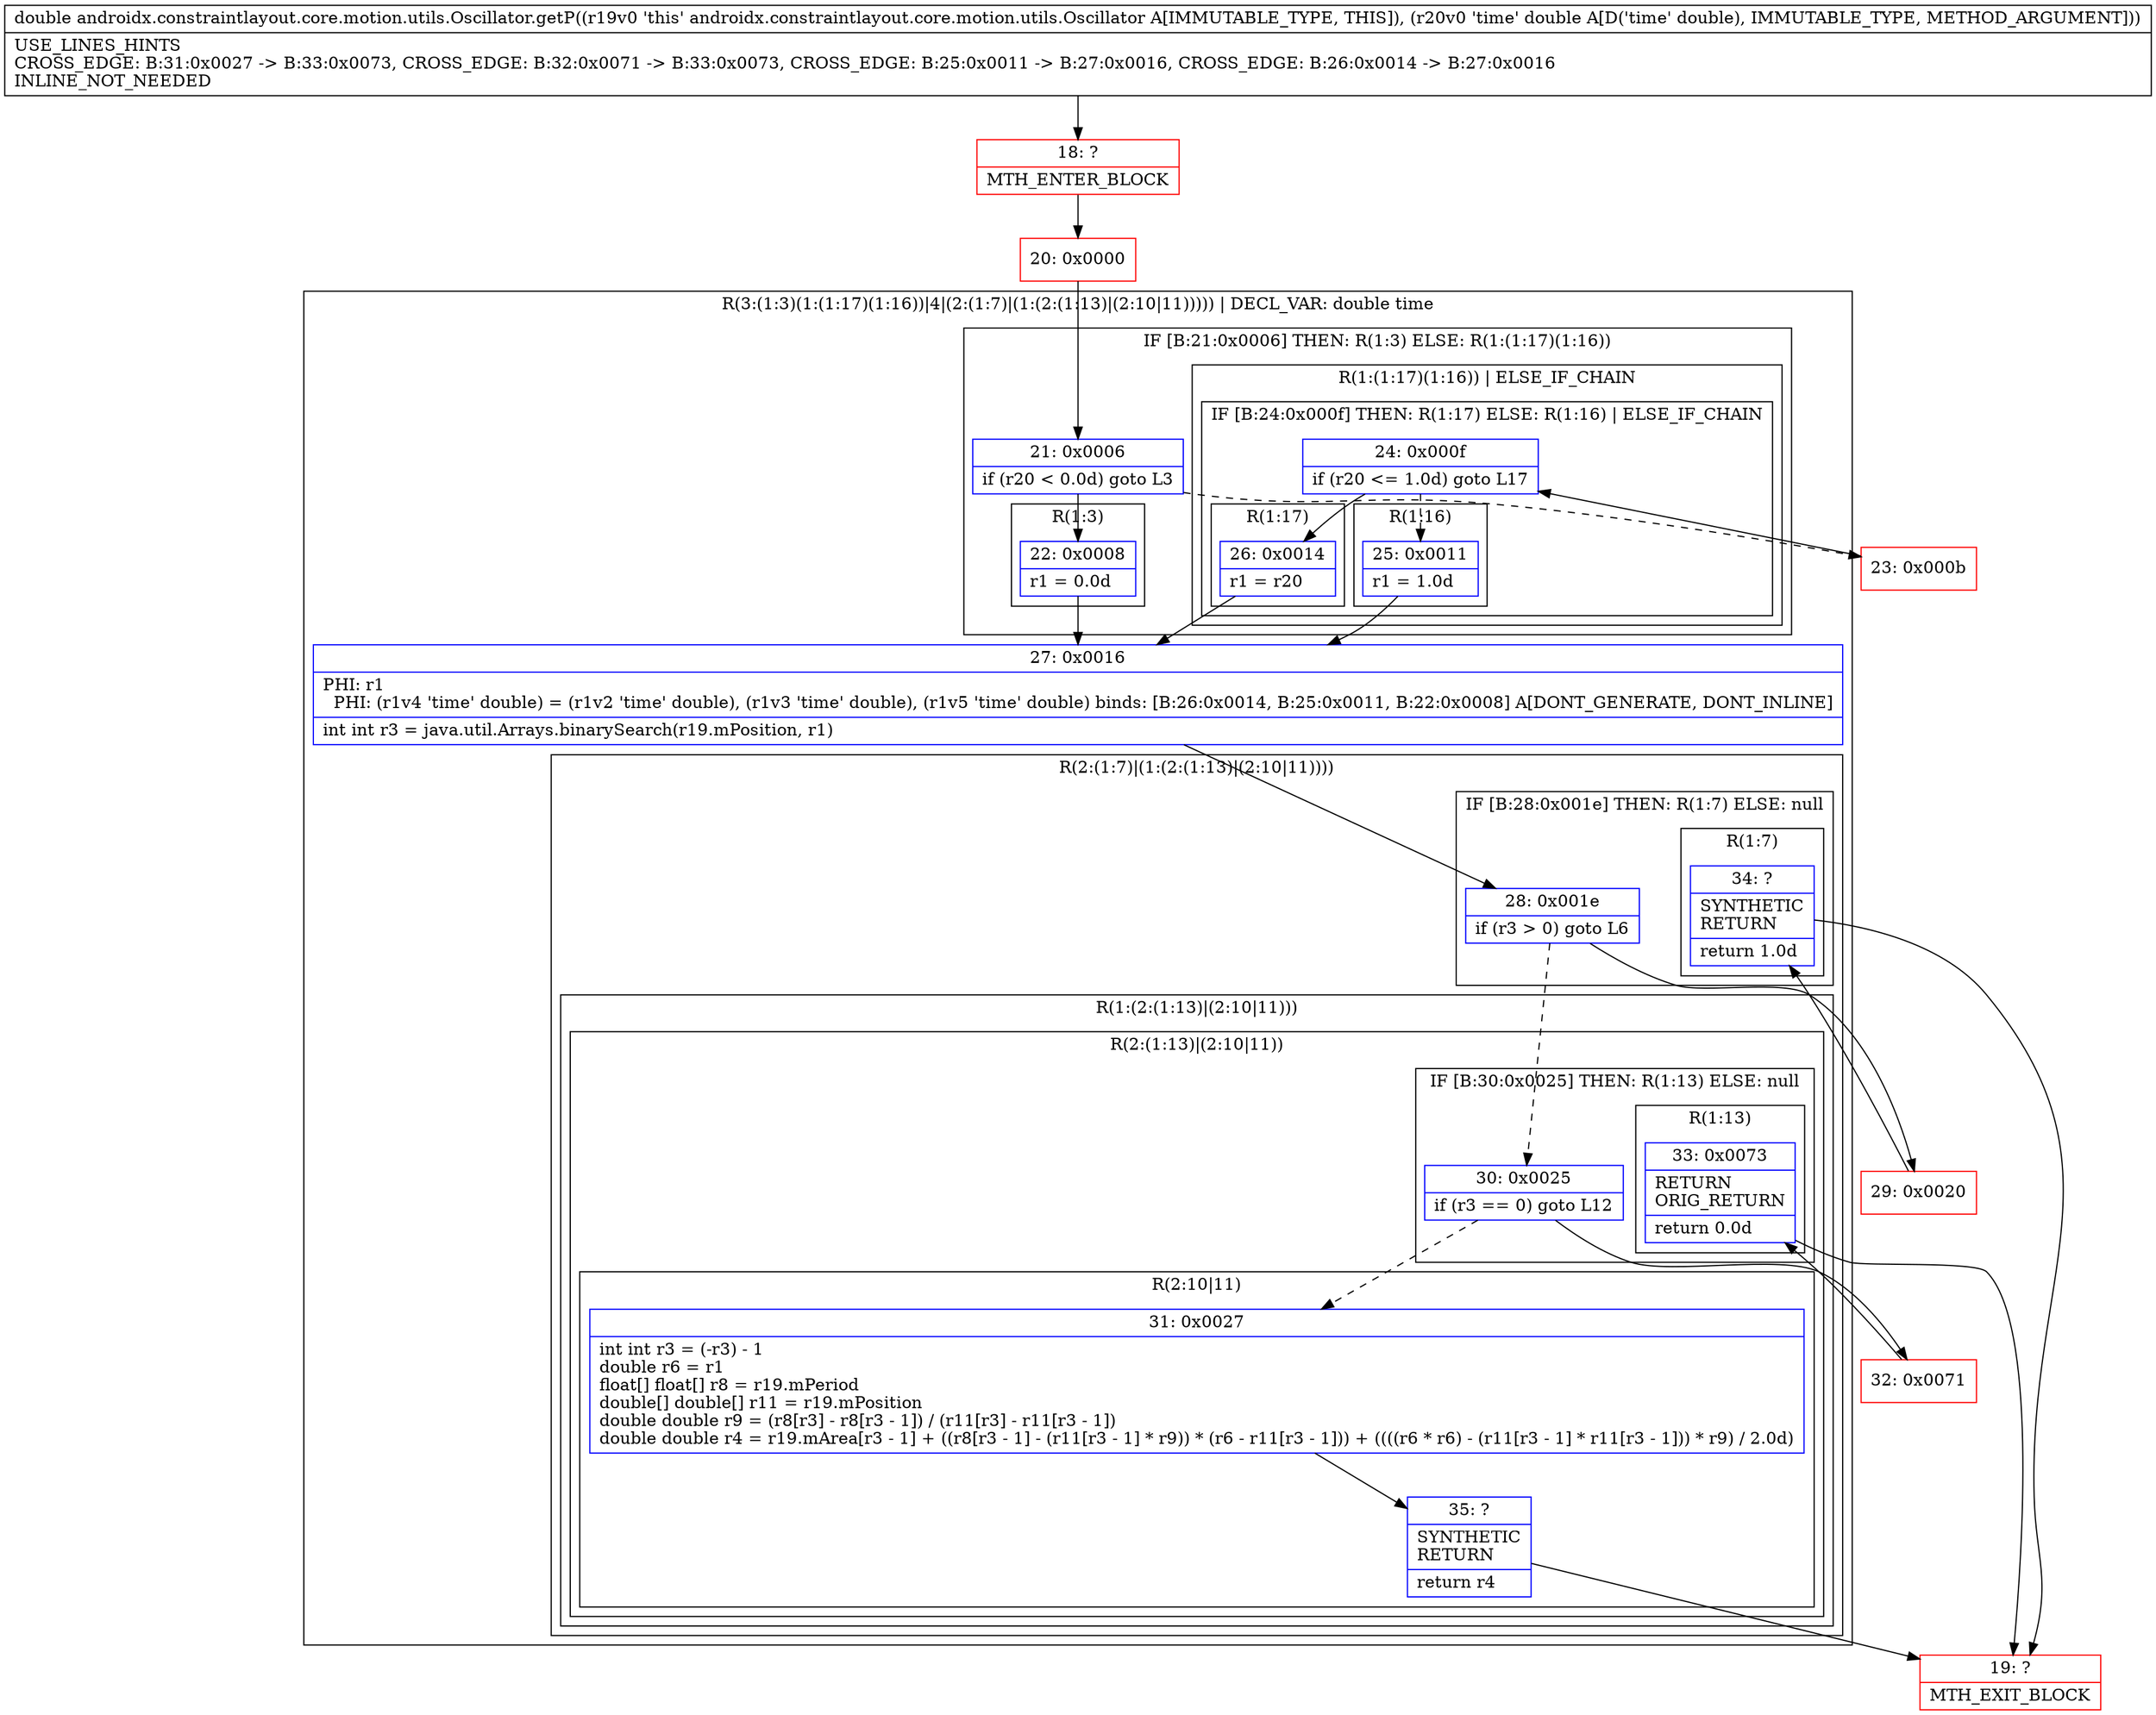 digraph "CFG forandroidx.constraintlayout.core.motion.utils.Oscillator.getP(D)D" {
subgraph cluster_Region_612175886 {
label = "R(3:(1:3)(1:(1:17)(1:16))|4|(2:(1:7)|(1:(2:(1:13)|(2:10|11))))) | DECL_VAR: double time\l";
node [shape=record,color=blue];
subgraph cluster_IfRegion_74485299 {
label = "IF [B:21:0x0006] THEN: R(1:3) ELSE: R(1:(1:17)(1:16))";
node [shape=record,color=blue];
Node_21 [shape=record,label="{21\:\ 0x0006|if (r20 \< 0.0d) goto L3\l}"];
subgraph cluster_Region_2039877745 {
label = "R(1:3)";
node [shape=record,color=blue];
Node_22 [shape=record,label="{22\:\ 0x0008|r1 = 0.0d\l}"];
}
subgraph cluster_Region_994607366 {
label = "R(1:(1:17)(1:16)) | ELSE_IF_CHAIN\l";
node [shape=record,color=blue];
subgraph cluster_IfRegion_806413632 {
label = "IF [B:24:0x000f] THEN: R(1:17) ELSE: R(1:16) | ELSE_IF_CHAIN\l";
node [shape=record,color=blue];
Node_24 [shape=record,label="{24\:\ 0x000f|if (r20 \<= 1.0d) goto L17\l}"];
subgraph cluster_Region_1947133292 {
label = "R(1:17)";
node [shape=record,color=blue];
Node_26 [shape=record,label="{26\:\ 0x0014|r1 = r20\l}"];
}
subgraph cluster_Region_727713888 {
label = "R(1:16)";
node [shape=record,color=blue];
Node_25 [shape=record,label="{25\:\ 0x0011|r1 = 1.0d\l}"];
}
}
}
}
Node_27 [shape=record,label="{27\:\ 0x0016|PHI: r1 \l  PHI: (r1v4 'time' double) = (r1v2 'time' double), (r1v3 'time' double), (r1v5 'time' double) binds: [B:26:0x0014, B:25:0x0011, B:22:0x0008] A[DONT_GENERATE, DONT_INLINE]\l|int int r3 = java.util.Arrays.binarySearch(r19.mPosition, r1)\l}"];
subgraph cluster_Region_1968296499 {
label = "R(2:(1:7)|(1:(2:(1:13)|(2:10|11))))";
node [shape=record,color=blue];
subgraph cluster_IfRegion_660317288 {
label = "IF [B:28:0x001e] THEN: R(1:7) ELSE: null";
node [shape=record,color=blue];
Node_28 [shape=record,label="{28\:\ 0x001e|if (r3 \> 0) goto L6\l}"];
subgraph cluster_Region_1968233404 {
label = "R(1:7)";
node [shape=record,color=blue];
Node_34 [shape=record,label="{34\:\ ?|SYNTHETIC\lRETURN\l|return 1.0d\l}"];
}
}
subgraph cluster_Region_175060129 {
label = "R(1:(2:(1:13)|(2:10|11)))";
node [shape=record,color=blue];
subgraph cluster_Region_1038285385 {
label = "R(2:(1:13)|(2:10|11))";
node [shape=record,color=blue];
subgraph cluster_IfRegion_206805995 {
label = "IF [B:30:0x0025] THEN: R(1:13) ELSE: null";
node [shape=record,color=blue];
Node_30 [shape=record,label="{30\:\ 0x0025|if (r3 == 0) goto L12\l}"];
subgraph cluster_Region_1180268428 {
label = "R(1:13)";
node [shape=record,color=blue];
Node_33 [shape=record,label="{33\:\ 0x0073|RETURN\lORIG_RETURN\l|return 0.0d\l}"];
}
}
subgraph cluster_Region_1158612872 {
label = "R(2:10|11)";
node [shape=record,color=blue];
Node_31 [shape=record,label="{31\:\ 0x0027|int int r3 = (\-r3) \- 1\ldouble r6 = r1\lfloat[] float[] r8 = r19.mPeriod\ldouble[] double[] r11 = r19.mPosition\ldouble double r9 = (r8[r3] \- r8[r3 \- 1]) \/ (r11[r3] \- r11[r3 \- 1])\ldouble double r4 = r19.mArea[r3 \- 1] + ((r8[r3 \- 1] \- (r11[r3 \- 1] * r9)) * (r6 \- r11[r3 \- 1])) + ((((r6 * r6) \- (r11[r3 \- 1] * r11[r3 \- 1])) * r9) \/ 2.0d)\l}"];
Node_35 [shape=record,label="{35\:\ ?|SYNTHETIC\lRETURN\l|return r4\l}"];
}
}
}
}
}
Node_18 [shape=record,color=red,label="{18\:\ ?|MTH_ENTER_BLOCK\l}"];
Node_20 [shape=record,color=red,label="{20\:\ 0x0000}"];
Node_29 [shape=record,color=red,label="{29\:\ 0x0020}"];
Node_19 [shape=record,color=red,label="{19\:\ ?|MTH_EXIT_BLOCK\l}"];
Node_32 [shape=record,color=red,label="{32\:\ 0x0071}"];
Node_23 [shape=record,color=red,label="{23\:\ 0x000b}"];
MethodNode[shape=record,label="{double androidx.constraintlayout.core.motion.utils.Oscillator.getP((r19v0 'this' androidx.constraintlayout.core.motion.utils.Oscillator A[IMMUTABLE_TYPE, THIS]), (r20v0 'time' double A[D('time' double), IMMUTABLE_TYPE, METHOD_ARGUMENT]))  | USE_LINES_HINTS\lCROSS_EDGE: B:31:0x0027 \-\> B:33:0x0073, CROSS_EDGE: B:32:0x0071 \-\> B:33:0x0073, CROSS_EDGE: B:25:0x0011 \-\> B:27:0x0016, CROSS_EDGE: B:26:0x0014 \-\> B:27:0x0016\lINLINE_NOT_NEEDED\l}"];
MethodNode -> Node_18;Node_21 -> Node_22;
Node_21 -> Node_23[style=dashed];
Node_22 -> Node_27;
Node_24 -> Node_25[style=dashed];
Node_24 -> Node_26;
Node_26 -> Node_27;
Node_25 -> Node_27;
Node_27 -> Node_28;
Node_28 -> Node_29;
Node_28 -> Node_30[style=dashed];
Node_34 -> Node_19;
Node_30 -> Node_31[style=dashed];
Node_30 -> Node_32;
Node_33 -> Node_19;
Node_31 -> Node_35;
Node_35 -> Node_19;
Node_18 -> Node_20;
Node_20 -> Node_21;
Node_29 -> Node_34;
Node_32 -> Node_33;
Node_23 -> Node_24;
}

